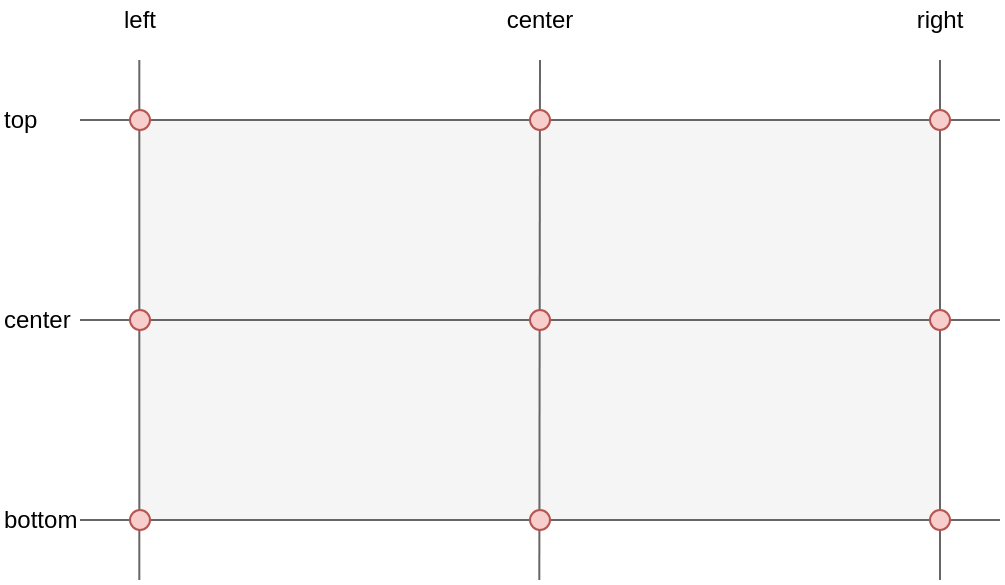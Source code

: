 <mxfile version="13.2.6" type="device"><diagram id="lJJeek-omCmlwn547X8g" name="Page-1"><mxGraphModel dx="731" dy="452" grid="1" gridSize="10" guides="1" tooltips="1" connect="1" arrows="1" fold="1" page="1" pageScale="1" pageWidth="850" pageHeight="1100" math="0" shadow="0"><root><mxCell id="0"/><mxCell id="1" parent="0"/><mxCell id="MBnoipkt6LpGMoZ2fEmY-1" value="" style="rounded=0;whiteSpace=wrap;html=1;fillColor=#f5f5f5;strokeColor=none;fontColor=#333333;" parent="1" vertex="1"><mxGeometry x="120" y="120" width="400" height="200" as="geometry"/></mxCell><mxCell id="MBnoipkt6LpGMoZ2fEmY-2" value="" style="endArrow=none;html=1;fillColor=#f5f5f5;strokeColor=#666666;exitX=1;exitY=0.5;exitDx=0;exitDy=0;" parent="1" source="MBnoipkt6LpGMoZ2fEmY-9" edge="1"><mxGeometry width="50" height="50" relative="1" as="geometry"><mxPoint x="110" y="120" as="sourcePoint"/><mxPoint x="550" y="120" as="targetPoint"/></mxGeometry></mxCell><mxCell id="MBnoipkt6LpGMoZ2fEmY-3" value="" style="endArrow=none;html=1;fillColor=#f5f5f5;strokeColor=#666666;exitX=1;exitY=0.5;exitDx=0;exitDy=0;" parent="1" source="MBnoipkt6LpGMoZ2fEmY-10" edge="1"><mxGeometry width="50" height="50" relative="1" as="geometry"><mxPoint x="110" y="320" as="sourcePoint"/><mxPoint x="550" y="320" as="targetPoint"/></mxGeometry></mxCell><mxCell id="MBnoipkt6LpGMoZ2fEmY-4" value="" style="endArrow=none;html=1;fillColor=#f5f5f5;strokeColor=#666666;" parent="1" edge="1"><mxGeometry width="50" height="50" relative="1" as="geometry"><mxPoint x="520" y="90" as="sourcePoint"/><mxPoint x="520" y="350" as="targetPoint"/></mxGeometry></mxCell><mxCell id="MBnoipkt6LpGMoZ2fEmY-5" value="" style="endArrow=none;html=1;fillColor=#f5f5f5;strokeColor=#666666;" parent="1" edge="1"><mxGeometry width="50" height="50" relative="1" as="geometry"><mxPoint x="119.66" y="90" as="sourcePoint"/><mxPoint x="119.66" y="350" as="targetPoint"/></mxGeometry></mxCell><mxCell id="MBnoipkt6LpGMoZ2fEmY-6" value="" style="endArrow=none;html=1;fillColor=#f5f5f5;strokeColor=#666666;" parent="1" edge="1"><mxGeometry width="50" height="50" relative="1" as="geometry"><mxPoint x="320" y="90" as="sourcePoint"/><mxPoint x="319.66" y="350" as="targetPoint"/></mxGeometry></mxCell><mxCell id="MBnoipkt6LpGMoZ2fEmY-7" value="" style="endArrow=none;html=1;fillColor=#f5f5f5;strokeColor=#666666;exitX=1;exitY=0.5;exitDx=0;exitDy=0;" parent="1" source="MBnoipkt6LpGMoZ2fEmY-8" edge="1"><mxGeometry width="50" height="50" relative="1" as="geometry"><mxPoint x="110" y="220" as="sourcePoint"/><mxPoint x="550" y="220" as="targetPoint"/></mxGeometry></mxCell><mxCell id="MBnoipkt6LpGMoZ2fEmY-8" value="center" style="text;html=1;strokeColor=none;fillColor=none;align=left;verticalAlign=middle;whiteSpace=wrap;rounded=0;" parent="1" vertex="1"><mxGeometry x="50" y="210" width="40" height="20" as="geometry"/></mxCell><mxCell id="MBnoipkt6LpGMoZ2fEmY-9" value="top" style="text;html=1;strokeColor=none;fillColor=none;align=left;verticalAlign=middle;whiteSpace=wrap;rounded=0;" parent="1" vertex="1"><mxGeometry x="50" y="110" width="40" height="20" as="geometry"/></mxCell><mxCell id="MBnoipkt6LpGMoZ2fEmY-10" value="bottom" style="text;html=1;strokeColor=none;fillColor=none;align=left;verticalAlign=middle;whiteSpace=wrap;rounded=0;" parent="1" vertex="1"><mxGeometry x="50" y="310" width="40" height="20" as="geometry"/></mxCell><mxCell id="MBnoipkt6LpGMoZ2fEmY-11" value="left" style="text;html=1;strokeColor=none;fillColor=none;align=center;verticalAlign=middle;whiteSpace=wrap;rounded=0;" parent="1" vertex="1"><mxGeometry x="100" y="60" width="40" height="20" as="geometry"/></mxCell><mxCell id="MBnoipkt6LpGMoZ2fEmY-12" value="center" style="text;html=1;strokeColor=none;fillColor=none;align=center;verticalAlign=middle;whiteSpace=wrap;rounded=0;" parent="1" vertex="1"><mxGeometry x="300" y="60" width="40" height="20" as="geometry"/></mxCell><mxCell id="MBnoipkt6LpGMoZ2fEmY-13" value="right" style="text;html=1;strokeColor=none;fillColor=none;align=center;verticalAlign=middle;whiteSpace=wrap;rounded=0;" parent="1" vertex="1"><mxGeometry x="500" y="60" width="40" height="20" as="geometry"/></mxCell><mxCell id="MBnoipkt6LpGMoZ2fEmY-27" value="" style="endArrow=none;dashed=1;html=1;dashPattern=1 1;opacity=50;" parent="1" edge="1"><mxGeometry width="50" height="50" relative="1" as="geometry"><mxPoint x="420" y="270" as="sourcePoint"/><mxPoint x="420" y="270" as="targetPoint"/></mxGeometry></mxCell><mxCell id="eBNryuDC0UiZyDpWJWfm-4" value="" style="ellipse;whiteSpace=wrap;html=1;aspect=fixed;align=left;fillColor=#f8cecc;strokeColor=#b85450;" vertex="1" parent="1"><mxGeometry x="515" y="215" width="10" height="10" as="geometry"/></mxCell><mxCell id="eBNryuDC0UiZyDpWJWfm-5" value="" style="ellipse;whiteSpace=wrap;html=1;aspect=fixed;align=left;fillColor=#f8cecc;strokeColor=#b85450;" vertex="1" parent="1"><mxGeometry x="115" y="215" width="10" height="10" as="geometry"/></mxCell><mxCell id="eBNryuDC0UiZyDpWJWfm-6" value="" style="ellipse;whiteSpace=wrap;html=1;aspect=fixed;align=left;fillColor=#f8cecc;strokeColor=#b85450;" vertex="1" parent="1"><mxGeometry x="315" y="315" width="10" height="10" as="geometry"/></mxCell><mxCell id="eBNryuDC0UiZyDpWJWfm-7" value="" style="ellipse;whiteSpace=wrap;html=1;aspect=fixed;align=left;fillColor=#f8cecc;strokeColor=#b85450;" vertex="1" parent="1"><mxGeometry x="315" y="115" width="10" height="10" as="geometry"/></mxCell><mxCell id="eBNryuDC0UiZyDpWJWfm-17" value="" style="ellipse;whiteSpace=wrap;html=1;aspect=fixed;align=left;fillColor=#f8cecc;strokeColor=#b85450;" vertex="1" parent="1"><mxGeometry x="515" y="115" width="10" height="10" as="geometry"/></mxCell><mxCell id="eBNryuDC0UiZyDpWJWfm-18" value="" style="ellipse;whiteSpace=wrap;html=1;aspect=fixed;align=left;fillColor=#f8cecc;strokeColor=#b85450;" vertex="1" parent="1"><mxGeometry x="115" y="115" width="10" height="10" as="geometry"/></mxCell><mxCell id="eBNryuDC0UiZyDpWJWfm-19" value="" style="ellipse;whiteSpace=wrap;html=1;aspect=fixed;align=left;fillColor=#f8cecc;strokeColor=#b85450;" vertex="1" parent="1"><mxGeometry x="515" y="315" width="10" height="10" as="geometry"/></mxCell><mxCell id="eBNryuDC0UiZyDpWJWfm-20" value="" style="ellipse;whiteSpace=wrap;html=1;aspect=fixed;align=left;fillColor=#f8cecc;strokeColor=#b85450;" vertex="1" parent="1"><mxGeometry x="115" y="315" width="10" height="10" as="geometry"/></mxCell><mxCell id="eBNryuDC0UiZyDpWJWfm-21" value="" style="ellipse;whiteSpace=wrap;html=1;aspect=fixed;align=left;fillColor=#f8cecc;strokeColor=#b85450;" vertex="1" parent="1"><mxGeometry x="315" y="215" width="10" height="10" as="geometry"/></mxCell></root></mxGraphModel></diagram></mxfile>